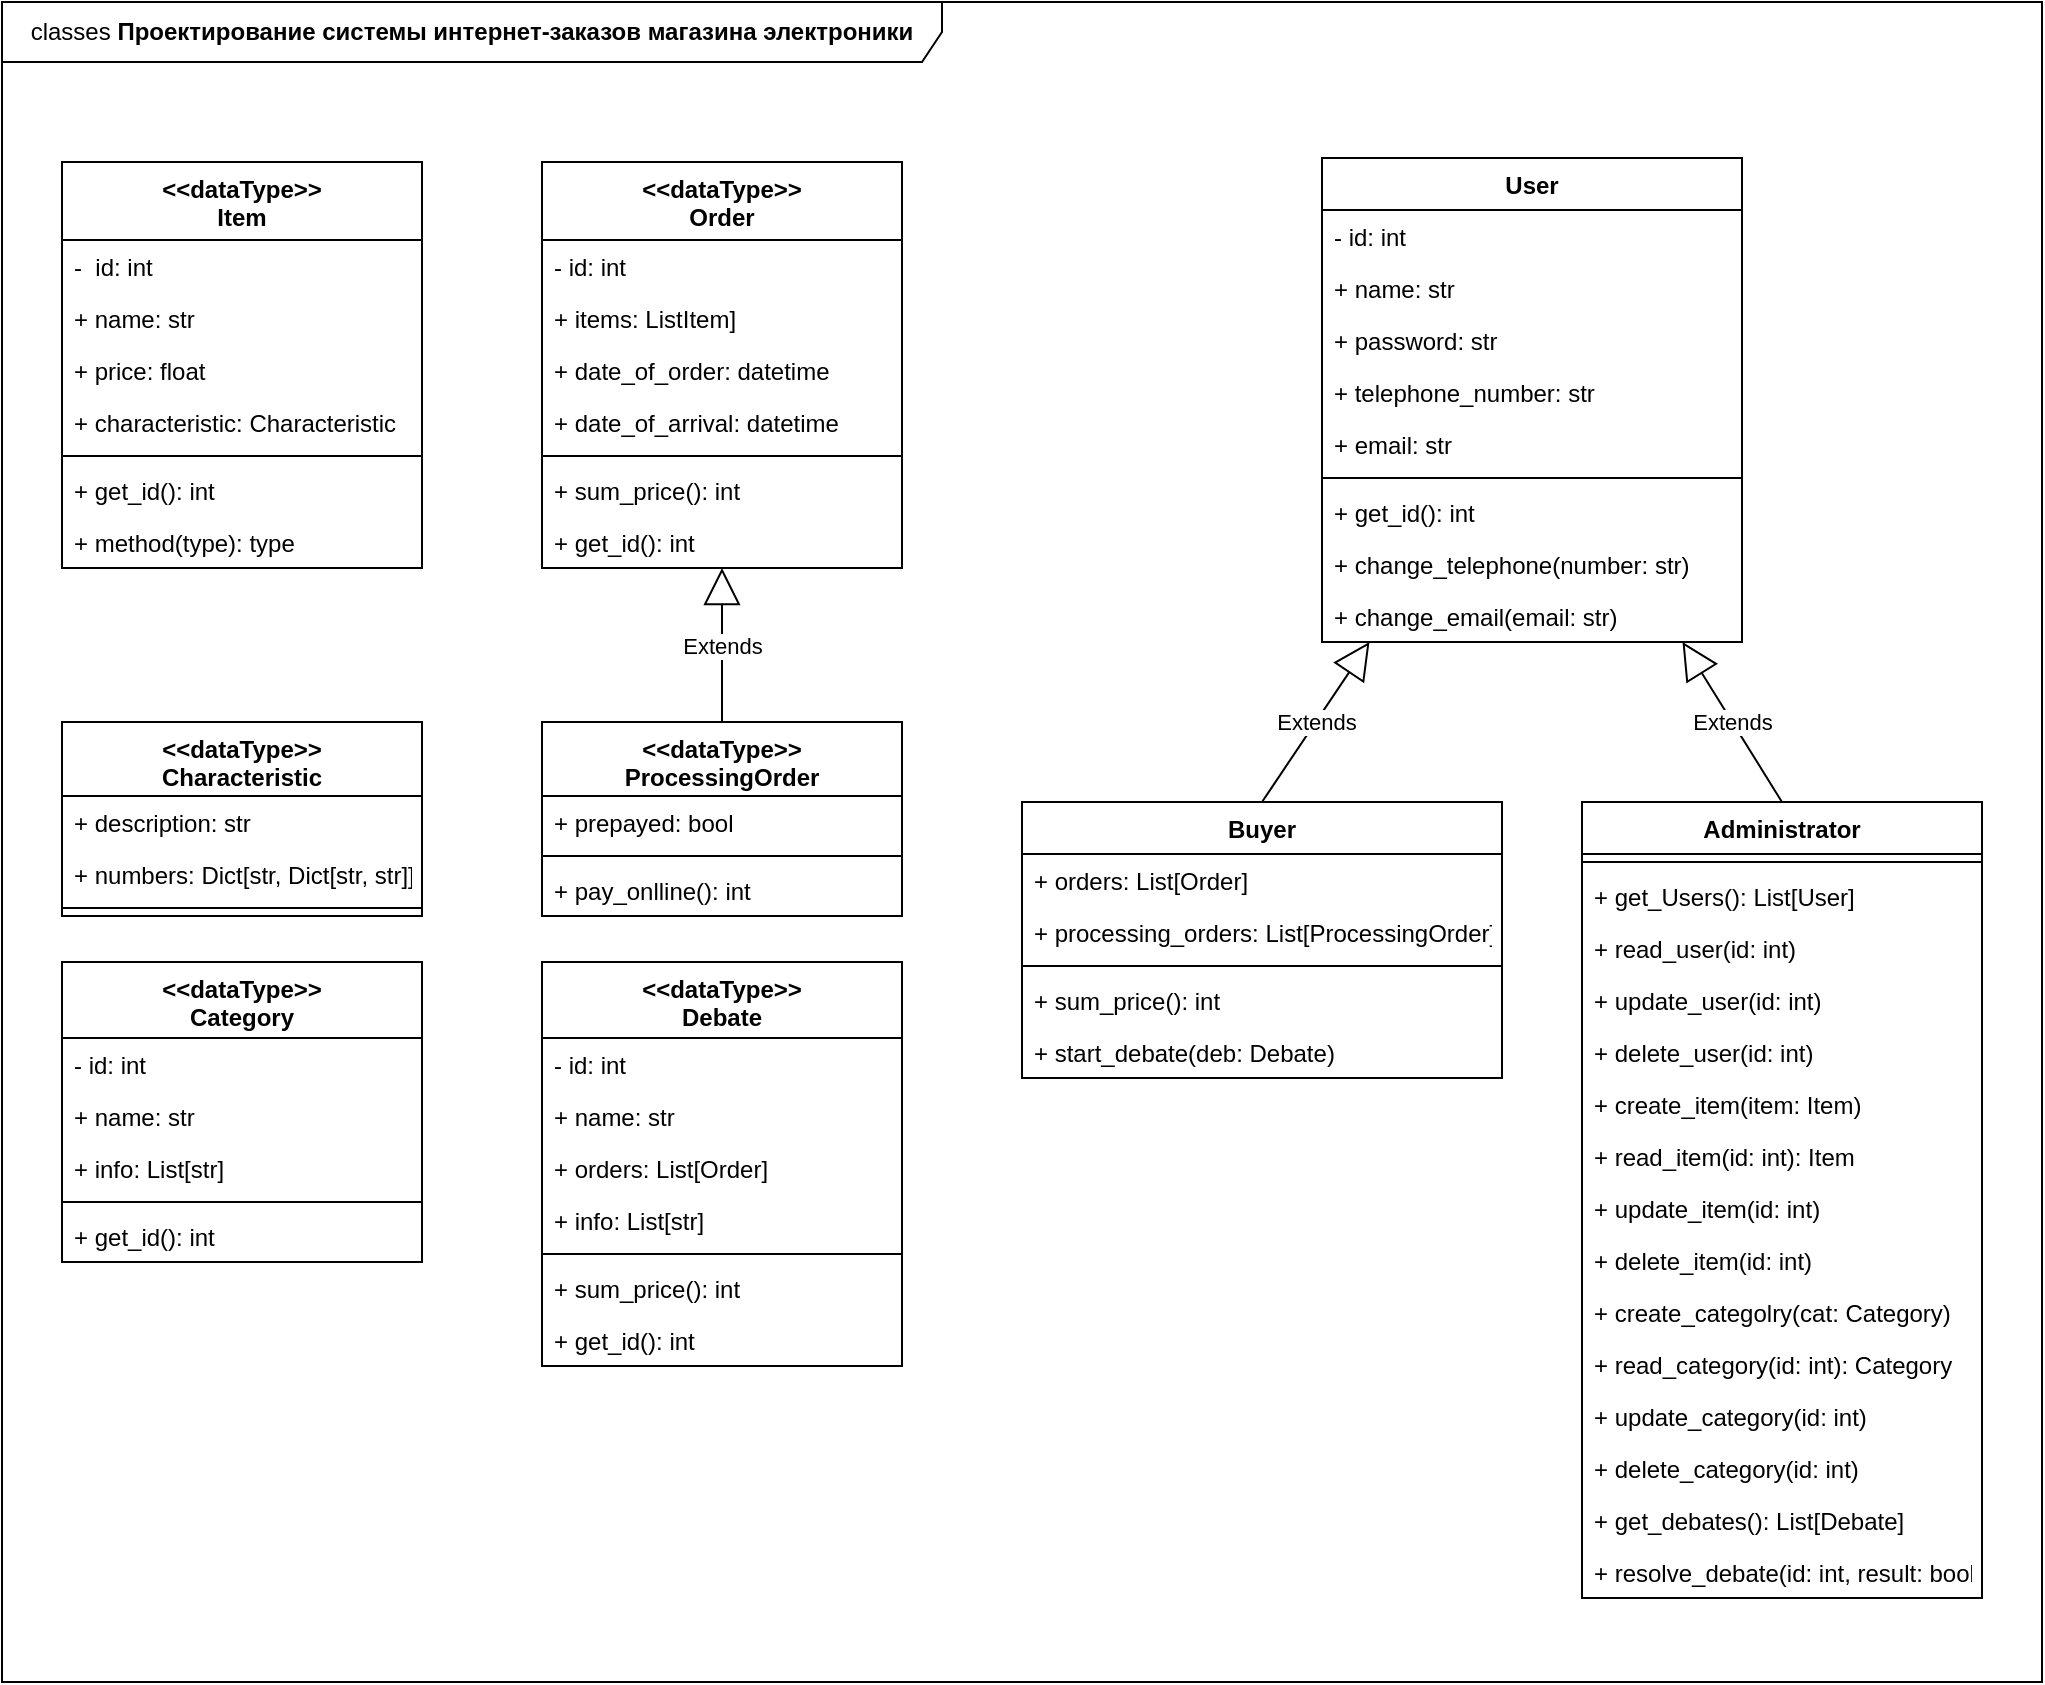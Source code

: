 <mxfile version="12.8.1" type="github">
  <diagram id="7VpvIhueV3ilVMoM20PL" name="Page-1">
    <mxGraphModel dx="824" dy="461" grid="1" gridSize="10" guides="1" tooltips="1" connect="1" arrows="1" fold="1" page="1" pageScale="1" pageWidth="850" pageHeight="1100" math="0" shadow="0">
      <root>
        <mxCell id="0" />
        <mxCell id="1" parent="0" />
        <mxCell id="_wDIAisPJdzkH9Y9Z4WT-5" value="classes &lt;b&gt;Проектирование системы интернет-заказов магазина электроники&lt;/b&gt;" style="shape=umlFrame;whiteSpace=wrap;html=1;width=470;height=30;" parent="1" vertex="1">
          <mxGeometry x="50" y="40" width="1020" height="840" as="geometry" />
        </mxCell>
        <mxCell id="_wDIAisPJdzkH9Y9Z4WT-1" value="&lt;&lt;dataType&gt;&gt;&#xa;Item" style="swimlane;fontStyle=1;align=center;verticalAlign=top;childLayout=stackLayout;horizontal=1;startSize=39;horizontalStack=0;resizeParent=1;resizeParentMax=0;resizeLast=0;collapsible=1;marginBottom=0;" parent="1" vertex="1">
          <mxGeometry x="80" y="120" width="180" height="203" as="geometry" />
        </mxCell>
        <mxCell id="_wDIAisPJdzkH9Y9Z4WT-14" value="-  id: int" style="text;strokeColor=none;fillColor=none;align=left;verticalAlign=top;spacingLeft=4;spacingRight=4;overflow=hidden;rotatable=0;points=[[0,0.5],[1,0.5]];portConstraint=eastwest;" parent="_wDIAisPJdzkH9Y9Z4WT-1" vertex="1">
          <mxGeometry y="39" width="180" height="26" as="geometry" />
        </mxCell>
        <mxCell id="_wDIAisPJdzkH9Y9Z4WT-2" value="+ name: str" style="text;strokeColor=none;fillColor=none;align=left;verticalAlign=top;spacingLeft=4;spacingRight=4;overflow=hidden;rotatable=0;points=[[0,0.5],[1,0.5]];portConstraint=eastwest;" parent="_wDIAisPJdzkH9Y9Z4WT-1" vertex="1">
          <mxGeometry y="65" width="180" height="26" as="geometry" />
        </mxCell>
        <mxCell id="_wDIAisPJdzkH9Y9Z4WT-6" value="+ price: float" style="text;strokeColor=none;fillColor=none;align=left;verticalAlign=top;spacingLeft=4;spacingRight=4;overflow=hidden;rotatable=0;points=[[0,0.5],[1,0.5]];portConstraint=eastwest;" parent="_wDIAisPJdzkH9Y9Z4WT-1" vertex="1">
          <mxGeometry y="91" width="180" height="26" as="geometry" />
        </mxCell>
        <mxCell id="_wDIAisPJdzkH9Y9Z4WT-7" value="+ characteristic: Characteristic" style="text;strokeColor=none;fillColor=none;align=left;verticalAlign=top;spacingLeft=4;spacingRight=4;overflow=hidden;rotatable=0;points=[[0,0.5],[1,0.5]];portConstraint=eastwest;" parent="_wDIAisPJdzkH9Y9Z4WT-1" vertex="1">
          <mxGeometry y="117" width="180" height="26" as="geometry" />
        </mxCell>
        <mxCell id="_wDIAisPJdzkH9Y9Z4WT-3" value="" style="line;strokeWidth=1;fillColor=none;align=left;verticalAlign=middle;spacingTop=-1;spacingLeft=3;spacingRight=3;rotatable=0;labelPosition=right;points=[];portConstraint=eastwest;" parent="_wDIAisPJdzkH9Y9Z4WT-1" vertex="1">
          <mxGeometry y="143" width="180" height="8" as="geometry" />
        </mxCell>
        <mxCell id="AqnYTcgwSNKYMv5zJtwy-12" value="+ get_id(): int" style="text;strokeColor=none;fillColor=none;align=left;verticalAlign=top;spacingLeft=4;spacingRight=4;overflow=hidden;rotatable=0;points=[[0,0.5],[1,0.5]];portConstraint=eastwest;" vertex="1" parent="_wDIAisPJdzkH9Y9Z4WT-1">
          <mxGeometry y="151" width="180" height="26" as="geometry" />
        </mxCell>
        <mxCell id="_wDIAisPJdzkH9Y9Z4WT-4" value="+ method(type): type" style="text;strokeColor=none;fillColor=none;align=left;verticalAlign=top;spacingLeft=4;spacingRight=4;overflow=hidden;rotatable=0;points=[[0,0.5],[1,0.5]];portConstraint=eastwest;" parent="_wDIAisPJdzkH9Y9Z4WT-1" vertex="1">
          <mxGeometry y="177" width="180" height="26" as="geometry" />
        </mxCell>
        <mxCell id="_wDIAisPJdzkH9Y9Z4WT-8" value="&lt;&lt;dataType&gt;&gt;&#xa;ProcessingOrder" style="swimlane;fontStyle=1;align=center;verticalAlign=top;childLayout=stackLayout;horizontal=1;startSize=37;horizontalStack=0;resizeParent=1;resizeParentMax=0;resizeLast=0;collapsible=1;marginBottom=0;" parent="1" vertex="1">
          <mxGeometry x="320" y="400" width="180" height="97" as="geometry" />
        </mxCell>
        <mxCell id="_wDIAisPJdzkH9Y9Z4WT-43" value="+ prepayed: bool" style="text;strokeColor=none;fillColor=none;align=left;verticalAlign=top;spacingLeft=4;spacingRight=4;overflow=hidden;rotatable=0;points=[[0,0.5],[1,0.5]];portConstraint=eastwest;" parent="_wDIAisPJdzkH9Y9Z4WT-8" vertex="1">
          <mxGeometry y="37" width="180" height="26" as="geometry" />
        </mxCell>
        <mxCell id="_wDIAisPJdzkH9Y9Z4WT-12" value="" style="line;strokeWidth=1;fillColor=none;align=left;verticalAlign=middle;spacingTop=-1;spacingLeft=3;spacingRight=3;rotatable=0;labelPosition=right;points=[];portConstraint=eastwest;" parent="_wDIAisPJdzkH9Y9Z4WT-8" vertex="1">
          <mxGeometry y="63" width="180" height="8" as="geometry" />
        </mxCell>
        <mxCell id="_wDIAisPJdzkH9Y9Z4WT-13" value="+ pay_onlline(): int" style="text;strokeColor=none;fillColor=none;align=left;verticalAlign=top;spacingLeft=4;spacingRight=4;overflow=hidden;rotatable=0;points=[[0,0.5],[1,0.5]];portConstraint=eastwest;" parent="_wDIAisPJdzkH9Y9Z4WT-8" vertex="1">
          <mxGeometry y="71" width="180" height="26" as="geometry" />
        </mxCell>
        <mxCell id="_wDIAisPJdzkH9Y9Z4WT-23" value="Buyer" style="swimlane;fontStyle=1;align=center;verticalAlign=top;childLayout=stackLayout;horizontal=1;startSize=26;horizontalStack=0;resizeParent=1;resizeParentMax=0;resizeLast=0;collapsible=1;marginBottom=0;" parent="1" vertex="1">
          <mxGeometry x="560" y="440" width="240" height="138" as="geometry" />
        </mxCell>
        <mxCell id="_wDIAisPJdzkH9Y9Z4WT-53" value="+ orders: List[Order]" style="text;strokeColor=none;fillColor=none;align=left;verticalAlign=top;spacingLeft=4;spacingRight=4;overflow=hidden;rotatable=0;points=[[0,0.5],[1,0.5]];portConstraint=eastwest;" parent="_wDIAisPJdzkH9Y9Z4WT-23" vertex="1">
          <mxGeometry y="26" width="240" height="26" as="geometry" />
        </mxCell>
        <mxCell id="_wDIAisPJdzkH9Y9Z4WT-54" value="+ processing_orders: List[ProcessingOrder]" style="text;strokeColor=none;fillColor=none;align=left;verticalAlign=top;spacingLeft=4;spacingRight=4;overflow=hidden;rotatable=0;points=[[0,0.5],[1,0.5]];portConstraint=eastwest;" parent="_wDIAisPJdzkH9Y9Z4WT-23" vertex="1">
          <mxGeometry y="52" width="240" height="26" as="geometry" />
        </mxCell>
        <mxCell id="_wDIAisPJdzkH9Y9Z4WT-26" value="" style="line;strokeWidth=1;fillColor=none;align=left;verticalAlign=middle;spacingTop=-1;spacingLeft=3;spacingRight=3;rotatable=0;labelPosition=right;points=[];portConstraint=eastwest;" parent="_wDIAisPJdzkH9Y9Z4WT-23" vertex="1">
          <mxGeometry y="78" width="240" height="8" as="geometry" />
        </mxCell>
        <mxCell id="_wDIAisPJdzkH9Y9Z4WT-27" value="+ sum_price(): int" style="text;strokeColor=none;fillColor=none;align=left;verticalAlign=top;spacingLeft=4;spacingRight=4;overflow=hidden;rotatable=0;points=[[0,0.5],[1,0.5]];portConstraint=eastwest;" parent="_wDIAisPJdzkH9Y9Z4WT-23" vertex="1">
          <mxGeometry y="86" width="240" height="26" as="geometry" />
        </mxCell>
        <mxCell id="AqnYTcgwSNKYMv5zJtwy-16" value="+ start_debate(deb: Debate)" style="text;strokeColor=none;fillColor=none;align=left;verticalAlign=top;spacingLeft=4;spacingRight=4;overflow=hidden;rotatable=0;points=[[0,0.5],[1,0.5]];portConstraint=eastwest;" vertex="1" parent="_wDIAisPJdzkH9Y9Z4WT-23">
          <mxGeometry y="112" width="240" height="26" as="geometry" />
        </mxCell>
        <mxCell id="_wDIAisPJdzkH9Y9Z4WT-30" value="Administrator" style="swimlane;fontStyle=1;align=center;verticalAlign=top;childLayout=stackLayout;horizontal=1;startSize=26;horizontalStack=0;resizeParent=1;resizeParentMax=0;resizeLast=0;collapsible=1;marginBottom=0;" parent="1" vertex="1">
          <mxGeometry x="840" y="440" width="200" height="398" as="geometry" />
        </mxCell>
        <mxCell id="_wDIAisPJdzkH9Y9Z4WT-35" value="" style="line;strokeWidth=1;fillColor=none;align=left;verticalAlign=middle;spacingTop=-1;spacingLeft=3;spacingRight=3;rotatable=0;labelPosition=right;points=[];portConstraint=eastwest;" parent="_wDIAisPJdzkH9Y9Z4WT-30" vertex="1">
          <mxGeometry y="26" width="200" height="8" as="geometry" />
        </mxCell>
        <mxCell id="AqnYTcgwSNKYMv5zJtwy-30" value="+ get_Users(): List[User]" style="text;strokeColor=none;fillColor=none;align=left;verticalAlign=top;spacingLeft=4;spacingRight=4;overflow=hidden;rotatable=0;points=[[0,0.5],[1,0.5]];portConstraint=eastwest;" vertex="1" parent="_wDIAisPJdzkH9Y9Z4WT-30">
          <mxGeometry y="34" width="200" height="26" as="geometry" />
        </mxCell>
        <mxCell id="AqnYTcgwSNKYMv5zJtwy-29" value="+ read_user(id: int)" style="text;strokeColor=none;fillColor=none;align=left;verticalAlign=top;spacingLeft=4;spacingRight=4;overflow=hidden;rotatable=0;points=[[0,0.5],[1,0.5]];portConstraint=eastwest;" vertex="1" parent="_wDIAisPJdzkH9Y9Z4WT-30">
          <mxGeometry y="60" width="200" height="26" as="geometry" />
        </mxCell>
        <mxCell id="AqnYTcgwSNKYMv5zJtwy-27" value="+ update_user(id: int)" style="text;strokeColor=none;fillColor=none;align=left;verticalAlign=top;spacingLeft=4;spacingRight=4;overflow=hidden;rotatable=0;points=[[0,0.5],[1,0.5]];portConstraint=eastwest;" vertex="1" parent="_wDIAisPJdzkH9Y9Z4WT-30">
          <mxGeometry y="86" width="200" height="26" as="geometry" />
        </mxCell>
        <mxCell id="AqnYTcgwSNKYMv5zJtwy-28" value="+ delete_user(id: int)" style="text;strokeColor=none;fillColor=none;align=left;verticalAlign=top;spacingLeft=4;spacingRight=4;overflow=hidden;rotatable=0;points=[[0,0.5],[1,0.5]];portConstraint=eastwest;" vertex="1" parent="_wDIAisPJdzkH9Y9Z4WT-30">
          <mxGeometry y="112" width="200" height="26" as="geometry" />
        </mxCell>
        <mxCell id="_wDIAisPJdzkH9Y9Z4WT-36" value="+ create_item(item: Item)" style="text;strokeColor=none;fillColor=none;align=left;verticalAlign=top;spacingLeft=4;spacingRight=4;overflow=hidden;rotatable=0;points=[[0,0.5],[1,0.5]];portConstraint=eastwest;" parent="_wDIAisPJdzkH9Y9Z4WT-30" vertex="1">
          <mxGeometry y="138" width="200" height="26" as="geometry" />
        </mxCell>
        <mxCell id="_wDIAisPJdzkH9Y9Z4WT-37" value="+ read_item(id: int): Item" style="text;strokeColor=none;fillColor=none;align=left;verticalAlign=top;spacingLeft=4;spacingRight=4;overflow=hidden;rotatable=0;points=[[0,0.5],[1,0.5]];portConstraint=eastwest;" parent="_wDIAisPJdzkH9Y9Z4WT-30" vertex="1">
          <mxGeometry y="164" width="200" height="26" as="geometry" />
        </mxCell>
        <mxCell id="_wDIAisPJdzkH9Y9Z4WT-79" value="+ update_item(id: int)" style="text;strokeColor=none;fillColor=none;align=left;verticalAlign=top;spacingLeft=4;spacingRight=4;overflow=hidden;rotatable=0;points=[[0,0.5],[1,0.5]];portConstraint=eastwest;" parent="_wDIAisPJdzkH9Y9Z4WT-30" vertex="1">
          <mxGeometry y="190" width="200" height="26" as="geometry" />
        </mxCell>
        <mxCell id="_wDIAisPJdzkH9Y9Z4WT-80" value="+ delete_item(id: int)" style="text;strokeColor=none;fillColor=none;align=left;verticalAlign=top;spacingLeft=4;spacingRight=4;overflow=hidden;rotatable=0;points=[[0,0.5],[1,0.5]];portConstraint=eastwest;" parent="_wDIAisPJdzkH9Y9Z4WT-30" vertex="1">
          <mxGeometry y="216" width="200" height="26" as="geometry" />
        </mxCell>
        <mxCell id="_wDIAisPJdzkH9Y9Z4WT-77" value="+ create_categolry(cat: Category)" style="text;strokeColor=none;fillColor=none;align=left;verticalAlign=top;spacingLeft=4;spacingRight=4;overflow=hidden;rotatable=0;points=[[0,0.5],[1,0.5]];portConstraint=eastwest;" parent="_wDIAisPJdzkH9Y9Z4WT-30" vertex="1">
          <mxGeometry y="242" width="200" height="26" as="geometry" />
        </mxCell>
        <mxCell id="_wDIAisPJdzkH9Y9Z4WT-78" value="+ read_category(id: int): Category" style="text;strokeColor=none;fillColor=none;align=left;verticalAlign=top;spacingLeft=4;spacingRight=4;overflow=hidden;rotatable=0;points=[[0,0.5],[1,0.5]];portConstraint=eastwest;" parent="_wDIAisPJdzkH9Y9Z4WT-30" vertex="1">
          <mxGeometry y="268" width="200" height="26" as="geometry" />
        </mxCell>
        <mxCell id="_wDIAisPJdzkH9Y9Z4WT-71" value="+ update_category(id: int)" style="text;strokeColor=none;fillColor=none;align=left;verticalAlign=top;spacingLeft=4;spacingRight=4;overflow=hidden;rotatable=0;points=[[0,0.5],[1,0.5]];portConstraint=eastwest;" parent="_wDIAisPJdzkH9Y9Z4WT-30" vertex="1">
          <mxGeometry y="294" width="200" height="26" as="geometry" />
        </mxCell>
        <mxCell id="_wDIAisPJdzkH9Y9Z4WT-72" value="+ delete_category(id: int)" style="text;strokeColor=none;fillColor=none;align=left;verticalAlign=top;spacingLeft=4;spacingRight=4;overflow=hidden;rotatable=0;points=[[0,0.5],[1,0.5]];portConstraint=eastwest;" parent="_wDIAisPJdzkH9Y9Z4WT-30" vertex="1">
          <mxGeometry y="320" width="200" height="26" as="geometry" />
        </mxCell>
        <mxCell id="AqnYTcgwSNKYMv5zJtwy-18" value="+ get_debates(): List[Debate]" style="text;strokeColor=none;fillColor=none;align=left;verticalAlign=top;spacingLeft=4;spacingRight=4;overflow=hidden;rotatable=0;points=[[0,0.5],[1,0.5]];portConstraint=eastwest;" vertex="1" parent="_wDIAisPJdzkH9Y9Z4WT-30">
          <mxGeometry y="346" width="200" height="26" as="geometry" />
        </mxCell>
        <mxCell id="AqnYTcgwSNKYMv5zJtwy-17" value="+ resolve_debate(id: int, result: bool)" style="text;strokeColor=none;fillColor=none;align=left;verticalAlign=top;spacingLeft=4;spacingRight=4;overflow=hidden;rotatable=0;points=[[0,0.5],[1,0.5]];portConstraint=eastwest;" vertex="1" parent="_wDIAisPJdzkH9Y9Z4WT-30">
          <mxGeometry y="372" width="200" height="26" as="geometry" />
        </mxCell>
        <mxCell id="_wDIAisPJdzkH9Y9Z4WT-55" value="&lt;&lt;dataType&gt;&gt;&#xa;Order" style="swimlane;fontStyle=1;align=center;verticalAlign=top;childLayout=stackLayout;horizontal=1;startSize=39;horizontalStack=0;resizeParent=1;resizeParentMax=0;resizeLast=0;collapsible=1;marginBottom=0;" parent="1" vertex="1">
          <mxGeometry x="320" y="120" width="180" height="203" as="geometry" />
        </mxCell>
        <mxCell id="_wDIAisPJdzkH9Y9Z4WT-56" value="- id: int" style="text;strokeColor=none;fillColor=none;align=left;verticalAlign=top;spacingLeft=4;spacingRight=4;overflow=hidden;rotatable=0;points=[[0,0.5],[1,0.5]];portConstraint=eastwest;" parent="_wDIAisPJdzkH9Y9Z4WT-55" vertex="1">
          <mxGeometry y="39" width="180" height="26" as="geometry" />
        </mxCell>
        <mxCell id="_wDIAisPJdzkH9Y9Z4WT-57" value="+ items: ListItem]" style="text;strokeColor=none;fillColor=none;align=left;verticalAlign=top;spacingLeft=4;spacingRight=4;overflow=hidden;rotatable=0;points=[[0,0.5],[1,0.5]];portConstraint=eastwest;" parent="_wDIAisPJdzkH9Y9Z4WT-55" vertex="1">
          <mxGeometry y="65" width="180" height="26" as="geometry" />
        </mxCell>
        <mxCell id="_wDIAisPJdzkH9Y9Z4WT-58" value="+ date_of_order: datetime" style="text;strokeColor=none;fillColor=none;align=left;verticalAlign=top;spacingLeft=4;spacingRight=4;overflow=hidden;rotatable=0;points=[[0,0.5],[1,0.5]];portConstraint=eastwest;" parent="_wDIAisPJdzkH9Y9Z4WT-55" vertex="1">
          <mxGeometry y="91" width="180" height="26" as="geometry" />
        </mxCell>
        <mxCell id="_wDIAisPJdzkH9Y9Z4WT-61" value="+ date_of_arrival: datetime" style="text;strokeColor=none;fillColor=none;align=left;verticalAlign=top;spacingLeft=4;spacingRight=4;overflow=hidden;rotatable=0;points=[[0,0.5],[1,0.5]];portConstraint=eastwest;" parent="_wDIAisPJdzkH9Y9Z4WT-55" vertex="1">
          <mxGeometry y="117" width="180" height="26" as="geometry" />
        </mxCell>
        <mxCell id="_wDIAisPJdzkH9Y9Z4WT-59" value="" style="line;strokeWidth=1;fillColor=none;align=left;verticalAlign=middle;spacingTop=-1;spacingLeft=3;spacingRight=3;rotatable=0;labelPosition=right;points=[];portConstraint=eastwest;" parent="_wDIAisPJdzkH9Y9Z4WT-55" vertex="1">
          <mxGeometry y="143" width="180" height="8" as="geometry" />
        </mxCell>
        <mxCell id="_wDIAisPJdzkH9Y9Z4WT-60" value="+ sum_price(): int" style="text;strokeColor=none;fillColor=none;align=left;verticalAlign=top;spacingLeft=4;spacingRight=4;overflow=hidden;rotatable=0;points=[[0,0.5],[1,0.5]];portConstraint=eastwest;" parent="_wDIAisPJdzkH9Y9Z4WT-55" vertex="1">
          <mxGeometry y="151" width="180" height="26" as="geometry" />
        </mxCell>
        <mxCell id="AqnYTcgwSNKYMv5zJtwy-13" value="+ get_id(): int" style="text;strokeColor=none;fillColor=none;align=left;verticalAlign=top;spacingLeft=4;spacingRight=4;overflow=hidden;rotatable=0;points=[[0,0.5],[1,0.5]];portConstraint=eastwest;" vertex="1" parent="_wDIAisPJdzkH9Y9Z4WT-55">
          <mxGeometry y="177" width="180" height="26" as="geometry" />
        </mxCell>
        <mxCell id="_wDIAisPJdzkH9Y9Z4WT-67" value="User" style="swimlane;fontStyle=1;align=center;verticalAlign=top;childLayout=stackLayout;horizontal=1;startSize=26;horizontalStack=0;resizeParent=1;resizeParentMax=0;resizeLast=0;collapsible=1;marginBottom=0;" parent="1" vertex="1">
          <mxGeometry x="710" y="118" width="210" height="242" as="geometry" />
        </mxCell>
        <mxCell id="_wDIAisPJdzkH9Y9Z4WT-24" value="- id: int" style="text;strokeColor=none;fillColor=none;align=left;verticalAlign=top;spacingLeft=4;spacingRight=4;overflow=hidden;rotatable=0;points=[[0,0.5],[1,0.5]];portConstraint=eastwest;" parent="_wDIAisPJdzkH9Y9Z4WT-67" vertex="1">
          <mxGeometry y="26" width="210" height="26" as="geometry" />
        </mxCell>
        <mxCell id="_wDIAisPJdzkH9Y9Z4WT-25" value="+ name: str" style="text;strokeColor=none;fillColor=none;align=left;verticalAlign=top;spacingLeft=4;spacingRight=4;overflow=hidden;rotatable=0;points=[[0,0.5],[1,0.5]];portConstraint=eastwest;" parent="_wDIAisPJdzkH9Y9Z4WT-67" vertex="1">
          <mxGeometry y="52" width="210" height="26" as="geometry" />
        </mxCell>
        <mxCell id="_wDIAisPJdzkH9Y9Z4WT-28" value="+ password: str" style="text;strokeColor=none;fillColor=none;align=left;verticalAlign=top;spacingLeft=4;spacingRight=4;overflow=hidden;rotatable=0;points=[[0,0.5],[1,0.5]];portConstraint=eastwest;" parent="_wDIAisPJdzkH9Y9Z4WT-67" vertex="1">
          <mxGeometry y="78" width="210" height="26" as="geometry" />
        </mxCell>
        <mxCell id="AqnYTcgwSNKYMv5zJtwy-31" value="+ telephone_number: str" style="text;strokeColor=none;fillColor=none;align=left;verticalAlign=top;spacingLeft=4;spacingRight=4;overflow=hidden;rotatable=0;points=[[0,0.5],[1,0.5]];portConstraint=eastwest;" vertex="1" parent="_wDIAisPJdzkH9Y9Z4WT-67">
          <mxGeometry y="104" width="210" height="26" as="geometry" />
        </mxCell>
        <mxCell id="_wDIAisPJdzkH9Y9Z4WT-34" value="+ email: str" style="text;strokeColor=none;fillColor=none;align=left;verticalAlign=top;spacingLeft=4;spacingRight=4;overflow=hidden;rotatable=0;points=[[0,0.5],[1,0.5]];portConstraint=eastwest;" parent="_wDIAisPJdzkH9Y9Z4WT-67" vertex="1">
          <mxGeometry y="130" width="210" height="26" as="geometry" />
        </mxCell>
        <mxCell id="_wDIAisPJdzkH9Y9Z4WT-69" value="" style="line;strokeWidth=1;fillColor=none;align=left;verticalAlign=middle;spacingTop=-1;spacingLeft=3;spacingRight=3;rotatable=0;labelPosition=right;points=[];portConstraint=eastwest;" parent="_wDIAisPJdzkH9Y9Z4WT-67" vertex="1">
          <mxGeometry y="156" width="210" height="8" as="geometry" />
        </mxCell>
        <mxCell id="AqnYTcgwSNKYMv5zJtwy-14" value="+ get_id(): int" style="text;strokeColor=none;fillColor=none;align=left;verticalAlign=top;spacingLeft=4;spacingRight=4;overflow=hidden;rotatable=0;points=[[0,0.5],[1,0.5]];portConstraint=eastwest;" vertex="1" parent="_wDIAisPJdzkH9Y9Z4WT-67">
          <mxGeometry y="164" width="210" height="26" as="geometry" />
        </mxCell>
        <mxCell id="_wDIAisPJdzkH9Y9Z4WT-70" value="+ change_telephone(number: str)" style="text;strokeColor=none;fillColor=none;align=left;verticalAlign=top;spacingLeft=4;spacingRight=4;overflow=hidden;rotatable=0;points=[[0,0.5],[1,0.5]];portConstraint=eastwest;" parent="_wDIAisPJdzkH9Y9Z4WT-67" vertex="1">
          <mxGeometry y="190" width="210" height="26" as="geometry" />
        </mxCell>
        <mxCell id="AqnYTcgwSNKYMv5zJtwy-32" value="+ change_email(email: str)" style="text;strokeColor=none;fillColor=none;align=left;verticalAlign=top;spacingLeft=4;spacingRight=4;overflow=hidden;rotatable=0;points=[[0,0.5],[1,0.5]];portConstraint=eastwest;" vertex="1" parent="_wDIAisPJdzkH9Y9Z4WT-67">
          <mxGeometry y="216" width="210" height="26" as="geometry" />
        </mxCell>
        <mxCell id="_wDIAisPJdzkH9Y9Z4WT-73" value="Extends" style="endArrow=block;endSize=16;endFill=0;html=1;exitX=0.5;exitY=0;exitDx=0;exitDy=0;" parent="1" source="_wDIAisPJdzkH9Y9Z4WT-8" target="_wDIAisPJdzkH9Y9Z4WT-55" edge="1">
          <mxGeometry width="160" relative="1" as="geometry">
            <mxPoint x="170" y="320" as="sourcePoint" />
            <mxPoint x="410" y="284" as="targetPoint" />
          </mxGeometry>
        </mxCell>
        <mxCell id="_wDIAisPJdzkH9Y9Z4WT-74" value="Extends" style="endArrow=block;endSize=16;endFill=0;html=1;exitX=0.5;exitY=0;exitDx=0;exitDy=0;" parent="1" source="_wDIAisPJdzkH9Y9Z4WT-23" target="_wDIAisPJdzkH9Y9Z4WT-67" edge="1">
          <mxGeometry width="160" relative="1" as="geometry">
            <mxPoint x="470" y="199" as="sourcePoint" />
            <mxPoint x="730.208" y="324.0" as="targetPoint" />
          </mxGeometry>
        </mxCell>
        <mxCell id="_wDIAisPJdzkH9Y9Z4WT-75" value="Extends" style="endArrow=block;endSize=16;endFill=0;html=1;exitX=0.5;exitY=0;exitDx=0;exitDy=0;" parent="1" source="_wDIAisPJdzkH9Y9Z4WT-30" target="_wDIAisPJdzkH9Y9Z4WT-67" edge="1">
          <mxGeometry width="160" relative="1" as="geometry">
            <mxPoint x="810" y="594.13" as="sourcePoint" />
            <mxPoint x="920" y="390.005" as="targetPoint" />
          </mxGeometry>
        </mxCell>
        <mxCell id="_wDIAisPJdzkH9Y9Z4WT-81" value="&lt;&lt;dataType&gt;&gt;&#xa;Characteristic" style="swimlane;fontStyle=1;align=center;verticalAlign=top;childLayout=stackLayout;horizontal=1;startSize=37;horizontalStack=0;resizeParent=1;resizeParentMax=0;resizeLast=0;collapsible=1;marginBottom=0;" parent="1" vertex="1">
          <mxGeometry x="80" y="400" width="180" height="97" as="geometry" />
        </mxCell>
        <mxCell id="_wDIAisPJdzkH9Y9Z4WT-82" value="+ description: str" style="text;strokeColor=none;fillColor=none;align=left;verticalAlign=top;spacingLeft=4;spacingRight=4;overflow=hidden;rotatable=0;points=[[0,0.5],[1,0.5]];portConstraint=eastwest;" parent="_wDIAisPJdzkH9Y9Z4WT-81" vertex="1">
          <mxGeometry y="37" width="180" height="26" as="geometry" />
        </mxCell>
        <mxCell id="AqnYTcgwSNKYMv5zJtwy-2" value="+ numbers: Dict[str, Dict[str, str]]" style="text;strokeColor=none;fillColor=none;align=left;verticalAlign=top;spacingLeft=4;spacingRight=4;overflow=hidden;rotatable=0;points=[[0,0.5],[1,0.5]];portConstraint=eastwest;" vertex="1" parent="_wDIAisPJdzkH9Y9Z4WT-81">
          <mxGeometry y="63" width="180" height="26" as="geometry" />
        </mxCell>
        <mxCell id="_wDIAisPJdzkH9Y9Z4WT-83" value="" style="line;strokeWidth=1;fillColor=none;align=left;verticalAlign=middle;spacingTop=-1;spacingLeft=3;spacingRight=3;rotatable=0;labelPosition=right;points=[];portConstraint=eastwest;" parent="_wDIAisPJdzkH9Y9Z4WT-81" vertex="1">
          <mxGeometry y="89" width="180" height="8" as="geometry" />
        </mxCell>
        <mxCell id="AqnYTcgwSNKYMv5zJtwy-5" value="&lt;&lt;dataType&gt;&gt;&#xa;Category" style="swimlane;fontStyle=1;align=center;verticalAlign=top;childLayout=stackLayout;horizontal=1;startSize=38;horizontalStack=0;resizeParent=1;resizeParentMax=0;resizeLast=0;collapsible=1;marginBottom=0;" vertex="1" parent="1">
          <mxGeometry x="80" y="520" width="180" height="150" as="geometry" />
        </mxCell>
        <mxCell id="AqnYTcgwSNKYMv5zJtwy-6" value="- id: int" style="text;strokeColor=none;fillColor=none;align=left;verticalAlign=top;spacingLeft=4;spacingRight=4;overflow=hidden;rotatable=0;points=[[0,0.5],[1,0.5]];portConstraint=eastwest;" vertex="1" parent="AqnYTcgwSNKYMv5zJtwy-5">
          <mxGeometry y="38" width="180" height="26" as="geometry" />
        </mxCell>
        <mxCell id="AqnYTcgwSNKYMv5zJtwy-7" value="+ name: str" style="text;strokeColor=none;fillColor=none;align=left;verticalAlign=top;spacingLeft=4;spacingRight=4;overflow=hidden;rotatable=0;points=[[0,0.5],[1,0.5]];portConstraint=eastwest;" vertex="1" parent="AqnYTcgwSNKYMv5zJtwy-5">
          <mxGeometry y="64" width="180" height="26" as="geometry" />
        </mxCell>
        <mxCell id="AqnYTcgwSNKYMv5zJtwy-9" value="+ info: List[str]" style="text;strokeColor=none;fillColor=none;align=left;verticalAlign=top;spacingLeft=4;spacingRight=4;overflow=hidden;rotatable=0;points=[[0,0.5],[1,0.5]];portConstraint=eastwest;" vertex="1" parent="AqnYTcgwSNKYMv5zJtwy-5">
          <mxGeometry y="90" width="180" height="26" as="geometry" />
        </mxCell>
        <mxCell id="AqnYTcgwSNKYMv5zJtwy-10" value="" style="line;strokeWidth=1;fillColor=none;align=left;verticalAlign=middle;spacingTop=-1;spacingLeft=3;spacingRight=3;rotatable=0;labelPosition=right;points=[];portConstraint=eastwest;" vertex="1" parent="AqnYTcgwSNKYMv5zJtwy-5">
          <mxGeometry y="116" width="180" height="8" as="geometry" />
        </mxCell>
        <mxCell id="AqnYTcgwSNKYMv5zJtwy-11" value="+ get_id(): int" style="text;strokeColor=none;fillColor=none;align=left;verticalAlign=top;spacingLeft=4;spacingRight=4;overflow=hidden;rotatable=0;points=[[0,0.5],[1,0.5]];portConstraint=eastwest;" vertex="1" parent="AqnYTcgwSNKYMv5zJtwy-5">
          <mxGeometry y="124" width="180" height="26" as="geometry" />
        </mxCell>
        <mxCell id="AqnYTcgwSNKYMv5zJtwy-19" value="&lt;&lt;dataType&gt;&gt;&#xa;Debate" style="swimlane;fontStyle=1;align=center;verticalAlign=top;childLayout=stackLayout;horizontal=1;startSize=38;horizontalStack=0;resizeParent=1;resizeParentMax=0;resizeLast=0;collapsible=1;marginBottom=0;" vertex="1" parent="1">
          <mxGeometry x="320" y="520" width="180" height="202" as="geometry" />
        </mxCell>
        <mxCell id="AqnYTcgwSNKYMv5zJtwy-20" value="- id: int" style="text;strokeColor=none;fillColor=none;align=left;verticalAlign=top;spacingLeft=4;spacingRight=4;overflow=hidden;rotatable=0;points=[[0,0.5],[1,0.5]];portConstraint=eastwest;" vertex="1" parent="AqnYTcgwSNKYMv5zJtwy-19">
          <mxGeometry y="38" width="180" height="26" as="geometry" />
        </mxCell>
        <mxCell id="AqnYTcgwSNKYMv5zJtwy-21" value="+ name: str" style="text;strokeColor=none;fillColor=none;align=left;verticalAlign=top;spacingLeft=4;spacingRight=4;overflow=hidden;rotatable=0;points=[[0,0.5],[1,0.5]];portConstraint=eastwest;" vertex="1" parent="AqnYTcgwSNKYMv5zJtwy-19">
          <mxGeometry y="64" width="180" height="26" as="geometry" />
        </mxCell>
        <mxCell id="AqnYTcgwSNKYMv5zJtwy-26" value="+ orders: List[Order]" style="text;strokeColor=none;fillColor=none;align=left;verticalAlign=top;spacingLeft=4;spacingRight=4;overflow=hidden;rotatable=0;points=[[0,0.5],[1,0.5]];portConstraint=eastwest;" vertex="1" parent="AqnYTcgwSNKYMv5zJtwy-19">
          <mxGeometry y="90" width="180" height="26" as="geometry" />
        </mxCell>
        <mxCell id="AqnYTcgwSNKYMv5zJtwy-22" value="+ info: List[str]" style="text;strokeColor=none;fillColor=none;align=left;verticalAlign=top;spacingLeft=4;spacingRight=4;overflow=hidden;rotatable=0;points=[[0,0.5],[1,0.5]];portConstraint=eastwest;" vertex="1" parent="AqnYTcgwSNKYMv5zJtwy-19">
          <mxGeometry y="116" width="180" height="26" as="geometry" />
        </mxCell>
        <mxCell id="AqnYTcgwSNKYMv5zJtwy-23" value="" style="line;strokeWidth=1;fillColor=none;align=left;verticalAlign=middle;spacingTop=-1;spacingLeft=3;spacingRight=3;rotatable=0;labelPosition=right;points=[];portConstraint=eastwest;" vertex="1" parent="AqnYTcgwSNKYMv5zJtwy-19">
          <mxGeometry y="142" width="180" height="8" as="geometry" />
        </mxCell>
        <mxCell id="AqnYTcgwSNKYMv5zJtwy-25" value="+ sum_price(): int" style="text;strokeColor=none;fillColor=none;align=left;verticalAlign=top;spacingLeft=4;spacingRight=4;overflow=hidden;rotatable=0;points=[[0,0.5],[1,0.5]];portConstraint=eastwest;" vertex="1" parent="AqnYTcgwSNKYMv5zJtwy-19">
          <mxGeometry y="150" width="180" height="26" as="geometry" />
        </mxCell>
        <mxCell id="AqnYTcgwSNKYMv5zJtwy-24" value="+ get_id(): int" style="text;strokeColor=none;fillColor=none;align=left;verticalAlign=top;spacingLeft=4;spacingRight=4;overflow=hidden;rotatable=0;points=[[0,0.5],[1,0.5]];portConstraint=eastwest;" vertex="1" parent="AqnYTcgwSNKYMv5zJtwy-19">
          <mxGeometry y="176" width="180" height="26" as="geometry" />
        </mxCell>
      </root>
    </mxGraphModel>
  </diagram>
</mxfile>
